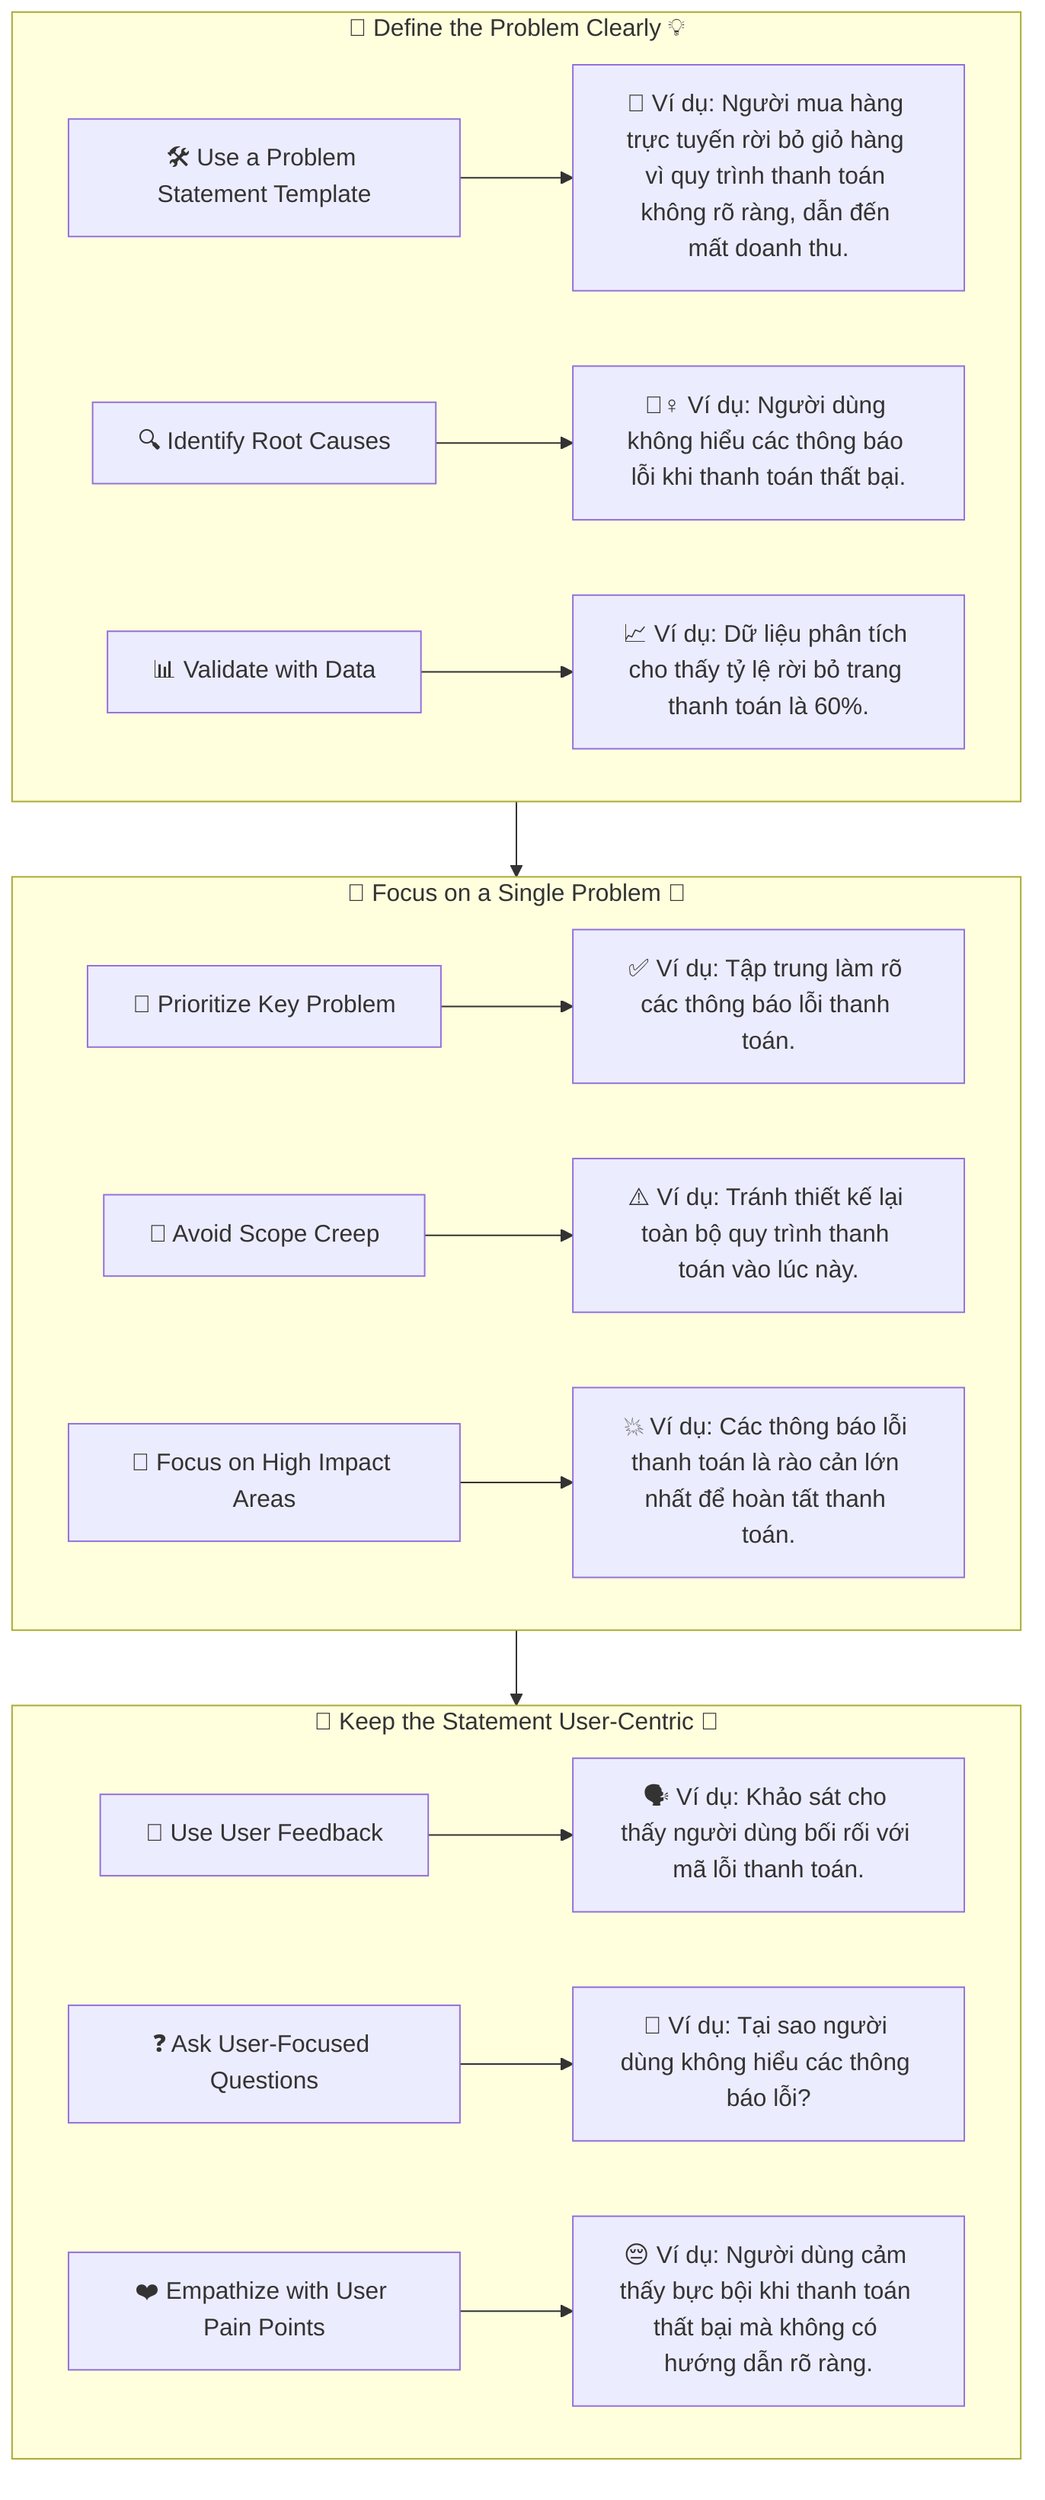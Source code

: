 flowchart TD
    %% Define the Problem Clearly
    subgraph A1[📝 Define the Problem Clearly 💡]
        B1[🛠️ Use a Problem Statement Template] --> E1["📄 Ví dụ: Người mua hàng trực tuyến rời bỏ giỏ hàng vì quy trình thanh toán không rõ ràng, dẫn đến mất doanh thu."]
        B2[🔍 Identify Root Causes] --> E2["🕵️‍♀️ Ví dụ: Người dùng không hiểu các thông báo lỗi khi thanh toán thất bại."]
        B3[📊 Validate with Data] --> E3["📈 Ví dụ: Dữ liệu phân tích cho thấy tỷ lệ rời bỏ trang thanh toán là 60%."]
    end

    %% Focus on a Single Problem
    subgraph A2[🎯 Focus on a Single Problem 🎯]
        C1[📌 Prioritize Key Problem] --> F1["✅ Ví dụ: Tập trung làm rõ các thông báo lỗi thanh toán."]
        C2[🚫 Avoid Scope Creep] --> F2["⚠️ Ví dụ: Tránh thiết kế lại toàn bộ quy trình thanh toán vào lúc này."]
        C3[📍 Focus on High Impact Areas] --> F3["💥 Ví dụ: Các thông báo lỗi thanh toán là rào cản lớn nhất để hoàn tất thanh toán."]
    end

    %% Keep the Statement User-Centric
    subgraph A3[👤 Keep the Statement User-Centric 💬]
        D1[📢 Use User Feedback] --> G1["🗣️ Ví dụ: Khảo sát cho thấy người dùng bối rối với mã lỗi thanh toán."]
        D2[❓ Ask User-Focused Questions] --> G2["🤔 Ví dụ: Tại sao người dùng không hiểu các thông báo lỗi?"]
        D3[❤️ Empathize with User Pain Points] --> G3["😔 Ví dụ: Người dùng cảm thấy bực bội khi thanh toán thất bại mà không có hướng dẫn rõ ràng."]
    end

    %% Connect Subgraphs in Order
    A1 --> A2 --> A3